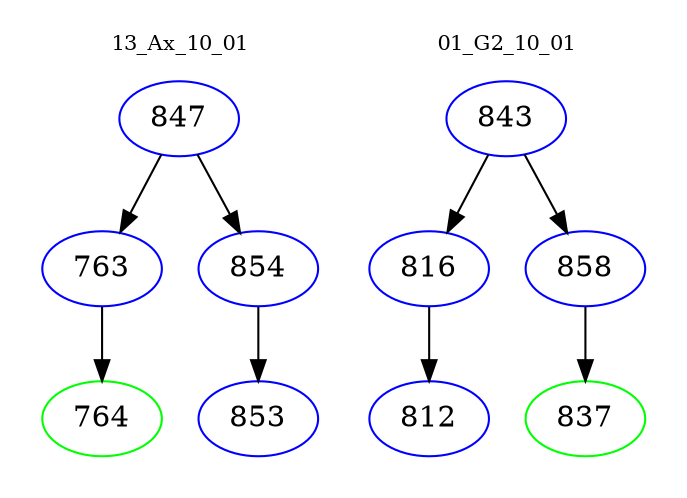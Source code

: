 digraph{
subgraph cluster_0 {
color = white
label = "13_Ax_10_01";
fontsize=10;
T0_847 [label="847", color="blue"]
T0_847 -> T0_763 [color="black"]
T0_763 [label="763", color="blue"]
T0_763 -> T0_764 [color="black"]
T0_764 [label="764", color="green"]
T0_847 -> T0_854 [color="black"]
T0_854 [label="854", color="blue"]
T0_854 -> T0_853 [color="black"]
T0_853 [label="853", color="blue"]
}
subgraph cluster_1 {
color = white
label = "01_G2_10_01";
fontsize=10;
T1_843 [label="843", color="blue"]
T1_843 -> T1_816 [color="black"]
T1_816 [label="816", color="blue"]
T1_816 -> T1_812 [color="black"]
T1_812 [label="812", color="blue"]
T1_843 -> T1_858 [color="black"]
T1_858 [label="858", color="blue"]
T1_858 -> T1_837 [color="black"]
T1_837 [label="837", color="green"]
}
}
